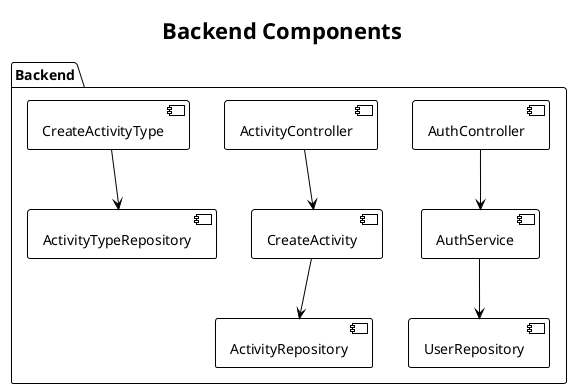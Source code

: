 

@startuml
!theme plain
title Backend Components
package "Backend" {
  [AuthController] --> [AuthService]
  [AuthService] --> [UserRepository]

  [ActivityController] --> [CreateActivity]
  [CreateActivity] --> [ActivityRepository]

  [CreateActivityType] --> [ActivityTypeRepository]
}
@enduml
